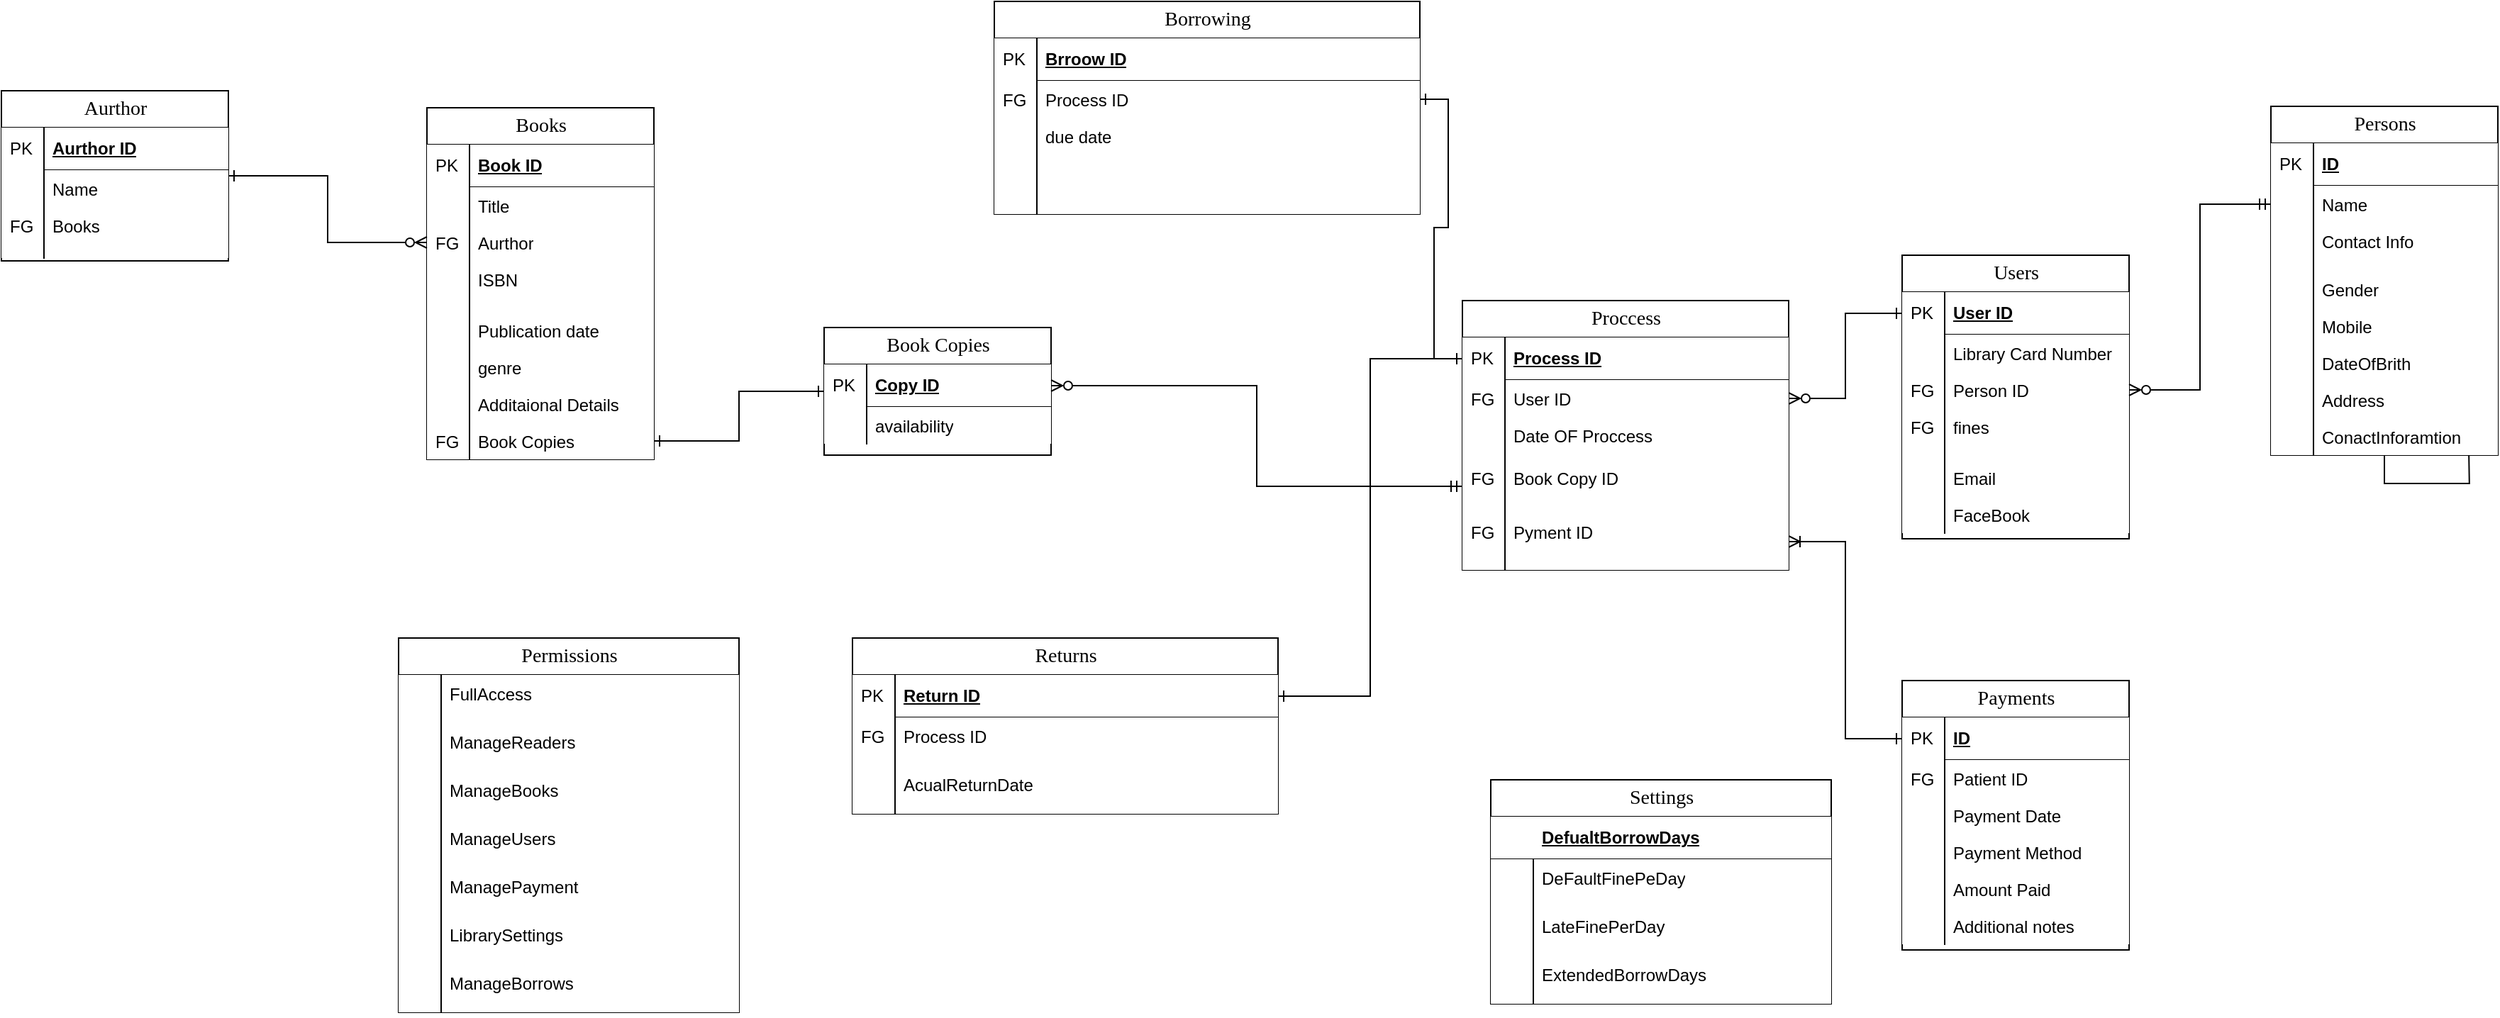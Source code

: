 <mxfile version="24.7.17">
  <diagram name="Page-1" id="e56a1550-8fbb-45ad-956c-1786394a9013">
    <mxGraphModel dx="2893" dy="1105" grid="1" gridSize="10" guides="1" tooltips="1" connect="1" arrows="1" fold="1" page="1" pageScale="1" pageWidth="1100" pageHeight="850" background="none" math="0" shadow="0">
      <root>
        <mxCell id="0" />
        <mxCell id="1" parent="0" />
        <mxCell id="2e49270ec7c68f3f-80" value="Books" style="swimlane;html=1;fontStyle=0;childLayout=stackLayout;horizontal=1;startSize=26;horizontalStack=0;resizeParent=1;resizeLast=0;collapsible=1;marginBottom=0;swimlaneFillColor=#ffffff;align=center;rounded=0;shadow=0;comic=0;labelBackgroundColor=none;strokeWidth=1;fontFamily=Verdana;fontSize=14" parent="1" vertex="1">
          <mxGeometry x="-490" y="146" width="160" height="248" as="geometry" />
        </mxCell>
        <mxCell id="2e49270ec7c68f3f-81" value="Book ID" style="shape=partialRectangle;top=0;left=0;right=0;bottom=1;html=1;align=left;verticalAlign=middle;spacingLeft=34;spacingRight=4;whiteSpace=wrap;overflow=hidden;rotatable=0;points=[[0,0.5],[1,0.5]];portConstraint=eastwest;dropTarget=0;fontStyle=5;" parent="2e49270ec7c68f3f-80" vertex="1">
          <mxGeometry y="26" width="160" height="30" as="geometry" />
        </mxCell>
        <mxCell id="2e49270ec7c68f3f-82" value="PK" style="shape=partialRectangle;top=0;left=0;bottom=0;html=1;align=left;verticalAlign=middle;spacingLeft=4;spacingRight=4;whiteSpace=wrap;overflow=hidden;rotatable=0;points=[];portConstraint=eastwest;part=1;" parent="2e49270ec7c68f3f-81" vertex="1" connectable="0">
          <mxGeometry width="30" height="30" as="geometry" />
        </mxCell>
        <mxCell id="2e49270ec7c68f3f-83" value="Title" style="shape=partialRectangle;top=0;left=0;right=0;bottom=0;html=1;align=left;verticalAlign=top;spacingLeft=34;spacingRight=4;whiteSpace=wrap;overflow=hidden;rotatable=0;points=[[0,0.5],[1,0.5]];portConstraint=eastwest;dropTarget=0;" parent="2e49270ec7c68f3f-80" vertex="1">
          <mxGeometry y="56" width="160" height="26" as="geometry" />
        </mxCell>
        <mxCell id="2e49270ec7c68f3f-84" value="" style="shape=partialRectangle;top=0;left=0;bottom=0;html=1;align=left;verticalAlign=top;spacingLeft=4;spacingRight=4;whiteSpace=wrap;overflow=hidden;rotatable=0;points=[];portConstraint=eastwest;part=1;" parent="2e49270ec7c68f3f-83" vertex="1" connectable="0">
          <mxGeometry width="30" height="26" as="geometry" />
        </mxCell>
        <mxCell id="2e49270ec7c68f3f-85" value="Aurthor" style="shape=partialRectangle;top=0;left=0;right=0;bottom=0;html=1;align=left;verticalAlign=top;spacingLeft=34;spacingRight=4;whiteSpace=wrap;overflow=hidden;rotatable=0;points=[[0,0.5],[1,0.5]];portConstraint=eastwest;dropTarget=0;" parent="2e49270ec7c68f3f-80" vertex="1">
          <mxGeometry y="82" width="160" height="26" as="geometry" />
        </mxCell>
        <mxCell id="2e49270ec7c68f3f-86" value="FG" style="shape=partialRectangle;top=0;left=0;bottom=0;html=1;align=left;verticalAlign=top;spacingLeft=4;spacingRight=4;whiteSpace=wrap;overflow=hidden;rotatable=0;points=[];portConstraint=eastwest;part=1;" parent="2e49270ec7c68f3f-85" vertex="1" connectable="0">
          <mxGeometry width="30" height="26" as="geometry" />
        </mxCell>
        <mxCell id="2e49270ec7c68f3f-87" value="&lt;div&gt;ISBN&lt;/div&gt;&lt;div&gt;&lt;br&gt;&lt;/div&gt;" style="shape=partialRectangle;top=0;left=0;right=0;bottom=0;html=1;align=left;verticalAlign=top;spacingLeft=34;spacingRight=4;whiteSpace=wrap;overflow=hidden;rotatable=0;points=[[0,0.5],[1,0.5]];portConstraint=eastwest;dropTarget=0;" parent="2e49270ec7c68f3f-80" vertex="1">
          <mxGeometry y="108" width="160" height="26" as="geometry" />
        </mxCell>
        <mxCell id="2e49270ec7c68f3f-88" value="" style="shape=partialRectangle;top=0;left=0;bottom=0;html=1;align=left;verticalAlign=top;spacingLeft=4;spacingRight=4;whiteSpace=wrap;overflow=hidden;rotatable=0;points=[];portConstraint=eastwest;part=1;" parent="2e49270ec7c68f3f-87" vertex="1" connectable="0">
          <mxGeometry width="30" height="26" as="geometry" />
        </mxCell>
        <mxCell id="2e49270ec7c68f3f-89" value="" style="shape=partialRectangle;top=0;left=0;right=0;bottom=0;html=1;align=left;verticalAlign=top;spacingLeft=34;spacingRight=4;whiteSpace=wrap;overflow=hidden;rotatable=0;points=[[0,0.5],[1,0.5]];portConstraint=eastwest;dropTarget=0;" parent="2e49270ec7c68f3f-80" vertex="1">
          <mxGeometry y="134" width="160" height="10" as="geometry" />
        </mxCell>
        <mxCell id="2e49270ec7c68f3f-90" value="" style="shape=partialRectangle;top=0;left=0;bottom=0;html=1;align=left;verticalAlign=top;spacingLeft=4;spacingRight=4;whiteSpace=wrap;overflow=hidden;rotatable=0;points=[];portConstraint=eastwest;part=1;" parent="2e49270ec7c68f3f-89" vertex="1" connectable="0">
          <mxGeometry width="30" height="10" as="geometry" />
        </mxCell>
        <mxCell id="cGAlOVvJwk_Bxds6Nf4A-12" value="Publication date" style="shape=partialRectangle;top=0;left=0;right=0;bottom=0;html=1;align=left;verticalAlign=top;spacingLeft=34;spacingRight=4;whiteSpace=wrap;overflow=hidden;rotatable=0;points=[[0,0.5],[1,0.5]];portConstraint=eastwest;dropTarget=0;" parent="2e49270ec7c68f3f-80" vertex="1">
          <mxGeometry y="144" width="160" height="26" as="geometry" />
        </mxCell>
        <mxCell id="cGAlOVvJwk_Bxds6Nf4A-13" value="" style="shape=partialRectangle;top=0;left=0;bottom=0;html=1;align=left;verticalAlign=top;spacingLeft=4;spacingRight=4;whiteSpace=wrap;overflow=hidden;rotatable=0;points=[];portConstraint=eastwest;part=1;" parent="cGAlOVvJwk_Bxds6Nf4A-12" vertex="1" connectable="0">
          <mxGeometry width="30" height="26" as="geometry" />
        </mxCell>
        <mxCell id="cGAlOVvJwk_Bxds6Nf4A-14" value="genre" style="shape=partialRectangle;top=0;left=0;right=0;bottom=0;html=1;align=left;verticalAlign=top;spacingLeft=34;spacingRight=4;whiteSpace=wrap;overflow=hidden;rotatable=0;points=[[0,0.5],[1,0.5]];portConstraint=eastwest;dropTarget=0;" parent="2e49270ec7c68f3f-80" vertex="1">
          <mxGeometry y="170" width="160" height="26" as="geometry" />
        </mxCell>
        <mxCell id="cGAlOVvJwk_Bxds6Nf4A-15" value="" style="shape=partialRectangle;top=0;left=0;bottom=0;html=1;align=left;verticalAlign=top;spacingLeft=4;spacingRight=4;whiteSpace=wrap;overflow=hidden;rotatable=0;points=[];portConstraint=eastwest;part=1;" parent="cGAlOVvJwk_Bxds6Nf4A-14" vertex="1" connectable="0">
          <mxGeometry width="30" height="26" as="geometry" />
        </mxCell>
        <mxCell id="cGAlOVvJwk_Bxds6Nf4A-31" value="Additaional Details" style="shape=partialRectangle;top=0;left=0;right=0;bottom=0;html=1;align=left;verticalAlign=top;spacingLeft=34;spacingRight=4;whiteSpace=wrap;overflow=hidden;rotatable=0;points=[[0,0.5],[1,0.5]];portConstraint=eastwest;dropTarget=0;" parent="2e49270ec7c68f3f-80" vertex="1">
          <mxGeometry y="196" width="160" height="26" as="geometry" />
        </mxCell>
        <mxCell id="cGAlOVvJwk_Bxds6Nf4A-32" value="" style="shape=partialRectangle;top=0;left=0;bottom=0;html=1;align=left;verticalAlign=top;spacingLeft=4;spacingRight=4;whiteSpace=wrap;overflow=hidden;rotatable=0;points=[];portConstraint=eastwest;part=1;" parent="cGAlOVvJwk_Bxds6Nf4A-31" vertex="1" connectable="0">
          <mxGeometry width="30" height="26" as="geometry" />
        </mxCell>
        <mxCell id="cGAlOVvJwk_Bxds6Nf4A-33" value="&lt;div&gt;Book Copies&lt;/div&gt;&lt;div&gt;&lt;br&gt;&lt;/div&gt;" style="shape=partialRectangle;top=0;left=0;right=0;bottom=0;html=1;align=left;verticalAlign=top;spacingLeft=34;spacingRight=4;whiteSpace=wrap;overflow=hidden;rotatable=0;points=[[0,0.5],[1,0.5]];portConstraint=eastwest;dropTarget=0;" parent="2e49270ec7c68f3f-80" vertex="1">
          <mxGeometry y="222" width="160" height="26" as="geometry" />
        </mxCell>
        <mxCell id="cGAlOVvJwk_Bxds6Nf4A-34" value="FG" style="shape=partialRectangle;top=0;left=0;bottom=0;html=1;align=left;verticalAlign=top;spacingLeft=4;spacingRight=4;whiteSpace=wrap;overflow=hidden;rotatable=0;points=[];portConstraint=eastwest;part=1;" parent="cGAlOVvJwk_Bxds6Nf4A-33" vertex="1" connectable="0">
          <mxGeometry width="30" height="26" as="geometry" />
        </mxCell>
        <mxCell id="XKE0ulMypkvAozORCoBl-14" style="edgeStyle=orthogonalEdgeStyle;rounded=0;orthogonalLoop=1;jettySize=auto;html=1;startArrow=ERone;startFill=0;endArrow=ERzeroToMany;endFill=0;" parent="1" source="cGAlOVvJwk_Bxds6Nf4A-1" target="2e49270ec7c68f3f-85" edge="1">
          <mxGeometry relative="1" as="geometry" />
        </mxCell>
        <mxCell id="cGAlOVvJwk_Bxds6Nf4A-1" value="Aurthor" style="swimlane;html=1;fontStyle=0;childLayout=stackLayout;horizontal=1;startSize=26;horizontalStack=0;resizeParent=1;resizeLast=0;collapsible=1;marginBottom=0;swimlaneFillColor=#ffffff;align=center;rounded=0;shadow=0;comic=0;labelBackgroundColor=none;strokeWidth=1;fontFamily=Verdana;fontSize=14" parent="1" vertex="1">
          <mxGeometry x="-790" y="134" width="160" height="120" as="geometry" />
        </mxCell>
        <mxCell id="cGAlOVvJwk_Bxds6Nf4A-2" value="Aurthor ID" style="shape=partialRectangle;top=0;left=0;right=0;bottom=1;html=1;align=left;verticalAlign=middle;spacingLeft=34;spacingRight=4;whiteSpace=wrap;overflow=hidden;rotatable=0;points=[[0,0.5],[1,0.5]];portConstraint=eastwest;dropTarget=0;fontStyle=5;" parent="cGAlOVvJwk_Bxds6Nf4A-1" vertex="1">
          <mxGeometry y="26" width="160" height="30" as="geometry" />
        </mxCell>
        <mxCell id="cGAlOVvJwk_Bxds6Nf4A-3" value="PK" style="shape=partialRectangle;top=0;left=0;bottom=0;html=1;align=left;verticalAlign=middle;spacingLeft=4;spacingRight=4;whiteSpace=wrap;overflow=hidden;rotatable=0;points=[];portConstraint=eastwest;part=1;" parent="cGAlOVvJwk_Bxds6Nf4A-2" vertex="1" connectable="0">
          <mxGeometry width="30" height="30" as="geometry" />
        </mxCell>
        <mxCell id="cGAlOVvJwk_Bxds6Nf4A-4" value="Name" style="shape=partialRectangle;top=0;left=0;right=0;bottom=0;html=1;align=left;verticalAlign=top;spacingLeft=34;spacingRight=4;whiteSpace=wrap;overflow=hidden;rotatable=0;points=[[0,0.5],[1,0.5]];portConstraint=eastwest;dropTarget=0;" parent="cGAlOVvJwk_Bxds6Nf4A-1" vertex="1">
          <mxGeometry y="56" width="160" height="26" as="geometry" />
        </mxCell>
        <mxCell id="cGAlOVvJwk_Bxds6Nf4A-5" value="" style="shape=partialRectangle;top=0;left=0;bottom=0;html=1;align=left;verticalAlign=top;spacingLeft=4;spacingRight=4;whiteSpace=wrap;overflow=hidden;rotatable=0;points=[];portConstraint=eastwest;part=1;" parent="cGAlOVvJwk_Bxds6Nf4A-4" vertex="1" connectable="0">
          <mxGeometry width="30" height="26" as="geometry" />
        </mxCell>
        <mxCell id="cGAlOVvJwk_Bxds6Nf4A-6" value="Books" style="shape=partialRectangle;top=0;left=0;right=0;bottom=0;html=1;align=left;verticalAlign=top;spacingLeft=34;spacingRight=4;whiteSpace=wrap;overflow=hidden;rotatable=0;points=[[0,0.5],[1,0.5]];portConstraint=eastwest;dropTarget=0;" parent="cGAlOVvJwk_Bxds6Nf4A-1" vertex="1">
          <mxGeometry y="82" width="160" height="26" as="geometry" />
        </mxCell>
        <mxCell id="cGAlOVvJwk_Bxds6Nf4A-7" value="FG" style="shape=partialRectangle;top=0;left=0;bottom=0;html=1;align=left;verticalAlign=top;spacingLeft=4;spacingRight=4;whiteSpace=wrap;overflow=hidden;rotatable=0;points=[];portConstraint=eastwest;part=1;" parent="cGAlOVvJwk_Bxds6Nf4A-6" vertex="1" connectable="0">
          <mxGeometry width="30" height="26" as="geometry" />
        </mxCell>
        <mxCell id="cGAlOVvJwk_Bxds6Nf4A-10" value="" style="shape=partialRectangle;top=0;left=0;right=0;bottom=0;html=1;align=left;verticalAlign=top;spacingLeft=34;spacingRight=4;whiteSpace=wrap;overflow=hidden;rotatable=0;points=[[0,0.5],[1,0.5]];portConstraint=eastwest;dropTarget=0;" parent="cGAlOVvJwk_Bxds6Nf4A-1" vertex="1">
          <mxGeometry y="108" width="160" height="10" as="geometry" />
        </mxCell>
        <mxCell id="cGAlOVvJwk_Bxds6Nf4A-11" value="" style="shape=partialRectangle;top=0;left=0;bottom=0;html=1;align=left;verticalAlign=top;spacingLeft=4;spacingRight=4;whiteSpace=wrap;overflow=hidden;rotatable=0;points=[];portConstraint=eastwest;part=1;" parent="cGAlOVvJwk_Bxds6Nf4A-10" vertex="1" connectable="0">
          <mxGeometry width="30" height="10" as="geometry" />
        </mxCell>
        <mxCell id="cGAlOVvJwk_Bxds6Nf4A-80" style="edgeStyle=orthogonalEdgeStyle;rounded=0;orthogonalLoop=1;jettySize=auto;html=1;entryX=1;entryY=0.5;entryDx=0;entryDy=0;startArrow=ERone;startFill=0;endArrow=ERone;endFill=0;" parent="1" source="cGAlOVvJwk_Bxds6Nf4A-35" target="cGAlOVvJwk_Bxds6Nf4A-33" edge="1">
          <mxGeometry relative="1" as="geometry" />
        </mxCell>
        <mxCell id="cGAlOVvJwk_Bxds6Nf4A-35" value="Book Copies" style="swimlane;html=1;fontStyle=0;childLayout=stackLayout;horizontal=1;startSize=26;horizontalStack=0;resizeParent=1;resizeLast=0;collapsible=1;marginBottom=0;swimlaneFillColor=#ffffff;align=center;rounded=0;shadow=0;comic=0;labelBackgroundColor=none;strokeWidth=1;fontFamily=Verdana;fontSize=14" parent="1" vertex="1">
          <mxGeometry x="-210" y="301" width="160" height="90" as="geometry" />
        </mxCell>
        <mxCell id="cGAlOVvJwk_Bxds6Nf4A-36" value="Copy ID" style="shape=partialRectangle;top=0;left=0;right=0;bottom=1;html=1;align=left;verticalAlign=middle;spacingLeft=34;spacingRight=4;whiteSpace=wrap;overflow=hidden;rotatable=0;points=[[0,0.5],[1,0.5]];portConstraint=eastwest;dropTarget=0;fontStyle=5;" parent="cGAlOVvJwk_Bxds6Nf4A-35" vertex="1">
          <mxGeometry y="26" width="160" height="30" as="geometry" />
        </mxCell>
        <mxCell id="cGAlOVvJwk_Bxds6Nf4A-37" value="PK" style="shape=partialRectangle;top=0;left=0;bottom=0;html=1;align=left;verticalAlign=middle;spacingLeft=4;spacingRight=4;whiteSpace=wrap;overflow=hidden;rotatable=0;points=[];portConstraint=eastwest;part=1;" parent="cGAlOVvJwk_Bxds6Nf4A-36" vertex="1" connectable="0">
          <mxGeometry width="30" height="30" as="geometry" />
        </mxCell>
        <mxCell id="cGAlOVvJwk_Bxds6Nf4A-42" value="&lt;span class=&quot;fontstyle0&quot;&gt;availability&lt;/span&gt; &lt;div&gt;&lt;br/&gt;&lt;/div&gt;" style="shape=partialRectangle;top=0;left=0;right=0;bottom=0;html=1;align=left;verticalAlign=top;spacingLeft=34;spacingRight=4;whiteSpace=wrap;overflow=hidden;rotatable=0;points=[[0,0.5],[1,0.5]];portConstraint=eastwest;dropTarget=0;" parent="cGAlOVvJwk_Bxds6Nf4A-35" vertex="1">
          <mxGeometry y="56" width="160" height="26" as="geometry" />
        </mxCell>
        <mxCell id="cGAlOVvJwk_Bxds6Nf4A-43" value="" style="shape=partialRectangle;top=0;left=0;bottom=0;html=1;align=left;verticalAlign=top;spacingLeft=4;spacingRight=4;whiteSpace=wrap;overflow=hidden;rotatable=0;points=[];portConstraint=eastwest;part=1;" parent="cGAlOVvJwk_Bxds6Nf4A-42" vertex="1" connectable="0">
          <mxGeometry width="30" height="26" as="geometry" />
        </mxCell>
        <mxCell id="oWk1t3dqGLM9DBorNE7X-27" style="edgeStyle=orthogonalEdgeStyle;rounded=0;orthogonalLoop=1;jettySize=auto;html=1;exitX=0.5;exitY=1;exitDx=0;exitDy=0;" edge="1" parent="1" source="cGAlOVvJwk_Bxds6Nf4A-46">
          <mxGeometry relative="1" as="geometry">
            <mxPoint x="629.385" y="450" as="targetPoint" />
          </mxGeometry>
        </mxCell>
        <mxCell id="cGAlOVvJwk_Bxds6Nf4A-46" value="Users" style="swimlane;html=1;fontStyle=0;childLayout=stackLayout;horizontal=1;startSize=26;horizontalStack=0;resizeParent=1;resizeLast=0;collapsible=1;marginBottom=0;swimlaneFillColor=#ffffff;align=center;rounded=0;shadow=0;comic=0;labelBackgroundColor=none;strokeWidth=1;fontFamily=Verdana;fontSize=14" parent="1" vertex="1">
          <mxGeometry x="550" y="250" width="160" height="200" as="geometry" />
        </mxCell>
        <mxCell id="cGAlOVvJwk_Bxds6Nf4A-47" value="User ID" style="shape=partialRectangle;top=0;left=0;right=0;bottom=1;html=1;align=left;verticalAlign=middle;spacingLeft=34;spacingRight=4;whiteSpace=wrap;overflow=hidden;rotatable=0;points=[[0,0.5],[1,0.5]];portConstraint=eastwest;dropTarget=0;fontStyle=5;" parent="cGAlOVvJwk_Bxds6Nf4A-46" vertex="1">
          <mxGeometry y="26" width="160" height="30" as="geometry" />
        </mxCell>
        <mxCell id="cGAlOVvJwk_Bxds6Nf4A-48" value="PK" style="shape=partialRectangle;top=0;left=0;bottom=0;html=1;align=left;verticalAlign=middle;spacingLeft=4;spacingRight=4;whiteSpace=wrap;overflow=hidden;rotatable=0;points=[];portConstraint=eastwest;part=1;" parent="cGAlOVvJwk_Bxds6Nf4A-47" vertex="1" connectable="0">
          <mxGeometry width="30" height="30" as="geometry" />
        </mxCell>
        <mxCell id="cGAlOVvJwk_Bxds6Nf4A-49" value="Library Card Number" style="shape=partialRectangle;top=0;left=0;right=0;bottom=0;html=1;align=left;verticalAlign=top;spacingLeft=34;spacingRight=4;whiteSpace=wrap;overflow=hidden;rotatable=0;points=[[0,0.5],[1,0.5]];portConstraint=eastwest;dropTarget=0;" parent="cGAlOVvJwk_Bxds6Nf4A-46" vertex="1">
          <mxGeometry y="56" width="160" height="26" as="geometry" />
        </mxCell>
        <mxCell id="cGAlOVvJwk_Bxds6Nf4A-50" value="" style="shape=partialRectangle;top=0;left=0;bottom=0;html=1;align=left;verticalAlign=top;spacingLeft=4;spacingRight=4;whiteSpace=wrap;overflow=hidden;rotatable=0;points=[];portConstraint=eastwest;part=1;" parent="cGAlOVvJwk_Bxds6Nf4A-49" vertex="1" connectable="0">
          <mxGeometry width="30" height="26" as="geometry" />
        </mxCell>
        <mxCell id="cGAlOVvJwk_Bxds6Nf4A-51" value="Person ID" style="shape=partialRectangle;top=0;left=0;right=0;bottom=0;html=1;align=left;verticalAlign=top;spacingLeft=34;spacingRight=4;whiteSpace=wrap;overflow=hidden;rotatable=0;points=[[0,0.5],[1,0.5]];portConstraint=eastwest;dropTarget=0;" parent="cGAlOVvJwk_Bxds6Nf4A-46" vertex="1">
          <mxGeometry y="82" width="160" height="26" as="geometry" />
        </mxCell>
        <mxCell id="cGAlOVvJwk_Bxds6Nf4A-52" value="FG" style="shape=partialRectangle;top=0;left=0;bottom=0;html=1;align=left;verticalAlign=top;spacingLeft=4;spacingRight=4;whiteSpace=wrap;overflow=hidden;rotatable=0;points=[];portConstraint=eastwest;part=1;" parent="cGAlOVvJwk_Bxds6Nf4A-51" vertex="1" connectable="0">
          <mxGeometry width="30" height="26" as="geometry" />
        </mxCell>
        <mxCell id="cGAlOVvJwk_Bxds6Nf4A-53" value="fines" style="shape=partialRectangle;top=0;left=0;right=0;bottom=0;html=1;align=left;verticalAlign=top;spacingLeft=34;spacingRight=4;whiteSpace=wrap;overflow=hidden;rotatable=0;points=[[0,0.5],[1,0.5]];portConstraint=eastwest;dropTarget=0;" parent="cGAlOVvJwk_Bxds6Nf4A-46" vertex="1">
          <mxGeometry y="108" width="160" height="26" as="geometry" />
        </mxCell>
        <mxCell id="cGAlOVvJwk_Bxds6Nf4A-54" value="FG" style="shape=partialRectangle;top=0;left=0;bottom=0;html=1;align=left;verticalAlign=top;spacingLeft=4;spacingRight=4;whiteSpace=wrap;overflow=hidden;rotatable=0;points=[];portConstraint=eastwest;part=1;" parent="cGAlOVvJwk_Bxds6Nf4A-53" vertex="1" connectable="0">
          <mxGeometry width="30" height="26" as="geometry" />
        </mxCell>
        <mxCell id="cGAlOVvJwk_Bxds6Nf4A-55" value="" style="shape=partialRectangle;top=0;left=0;right=0;bottom=0;html=1;align=left;verticalAlign=top;spacingLeft=34;spacingRight=4;whiteSpace=wrap;overflow=hidden;rotatable=0;points=[[0,0.5],[1,0.5]];portConstraint=eastwest;dropTarget=0;" parent="cGAlOVvJwk_Bxds6Nf4A-46" vertex="1">
          <mxGeometry y="134" width="160" height="10" as="geometry" />
        </mxCell>
        <mxCell id="cGAlOVvJwk_Bxds6Nf4A-56" value="" style="shape=partialRectangle;top=0;left=0;bottom=0;html=1;align=left;verticalAlign=top;spacingLeft=4;spacingRight=4;whiteSpace=wrap;overflow=hidden;rotatable=0;points=[];portConstraint=eastwest;part=1;" parent="cGAlOVvJwk_Bxds6Nf4A-55" vertex="1" connectable="0">
          <mxGeometry width="30" height="10" as="geometry" />
        </mxCell>
        <mxCell id="oWk1t3dqGLM9DBorNE7X-21" value="Email&lt;div&gt;&lt;br&gt;&lt;/div&gt;" style="shape=partialRectangle;top=0;left=0;right=0;bottom=0;html=1;align=left;verticalAlign=top;spacingLeft=34;spacingRight=4;whiteSpace=wrap;overflow=hidden;rotatable=0;points=[[0,0.5],[1,0.5]];portConstraint=eastwest;dropTarget=0;" vertex="1" parent="cGAlOVvJwk_Bxds6Nf4A-46">
          <mxGeometry y="144" width="160" height="26" as="geometry" />
        </mxCell>
        <mxCell id="oWk1t3dqGLM9DBorNE7X-22" value="" style="shape=partialRectangle;top=0;left=0;bottom=0;html=1;align=left;verticalAlign=top;spacingLeft=4;spacingRight=4;whiteSpace=wrap;overflow=hidden;rotatable=0;points=[];portConstraint=eastwest;part=1;" vertex="1" connectable="0" parent="oWk1t3dqGLM9DBorNE7X-21">
          <mxGeometry width="30" height="26" as="geometry" />
        </mxCell>
        <mxCell id="oWk1t3dqGLM9DBorNE7X-23" value="FaceBook&lt;div&gt;&lt;br&gt;&lt;/div&gt;" style="shape=partialRectangle;top=0;left=0;right=0;bottom=0;html=1;align=left;verticalAlign=top;spacingLeft=34;spacingRight=4;whiteSpace=wrap;overflow=hidden;rotatable=0;points=[[0,0.5],[1,0.5]];portConstraint=eastwest;dropTarget=0;" vertex="1" parent="cGAlOVvJwk_Bxds6Nf4A-46">
          <mxGeometry y="170" width="160" height="26" as="geometry" />
        </mxCell>
        <mxCell id="oWk1t3dqGLM9DBorNE7X-24" value="" style="shape=partialRectangle;top=0;left=0;bottom=0;html=1;align=left;verticalAlign=top;spacingLeft=4;spacingRight=4;whiteSpace=wrap;overflow=hidden;rotatable=0;points=[];portConstraint=eastwest;part=1;" vertex="1" connectable="0" parent="oWk1t3dqGLM9DBorNE7X-23">
          <mxGeometry width="30" height="26" as="geometry" />
        </mxCell>
        <mxCell id="oWk1t3dqGLM9DBorNE7X-20" style="edgeStyle=orthogonalEdgeStyle;rounded=0;orthogonalLoop=1;jettySize=auto;html=1;exitX=0.5;exitY=1;exitDx=0;exitDy=0;" edge="1" parent="1" source="cGAlOVvJwk_Bxds6Nf4A-57">
          <mxGeometry relative="1" as="geometry">
            <mxPoint x="949.385" y="380" as="targetPoint" />
          </mxGeometry>
        </mxCell>
        <mxCell id="cGAlOVvJwk_Bxds6Nf4A-57" value="Persons" style="swimlane;html=1;fontStyle=0;childLayout=stackLayout;horizontal=1;startSize=26;horizontalStack=0;resizeParent=1;resizeLast=0;collapsible=1;marginBottom=0;swimlaneFillColor=#ffffff;align=center;rounded=0;shadow=0;comic=0;labelBackgroundColor=none;strokeWidth=1;fontFamily=Verdana;fontSize=14" parent="1" vertex="1">
          <mxGeometry x="810" y="145" width="160" height="246" as="geometry" />
        </mxCell>
        <mxCell id="cGAlOVvJwk_Bxds6Nf4A-58" value="ID" style="shape=partialRectangle;top=0;left=0;right=0;bottom=1;html=1;align=left;verticalAlign=middle;spacingLeft=34;spacingRight=4;whiteSpace=wrap;overflow=hidden;rotatable=0;points=[[0,0.5],[1,0.5]];portConstraint=eastwest;dropTarget=0;fontStyle=5;" parent="cGAlOVvJwk_Bxds6Nf4A-57" vertex="1">
          <mxGeometry y="26" width="160" height="30" as="geometry" />
        </mxCell>
        <mxCell id="cGAlOVvJwk_Bxds6Nf4A-59" value="PK" style="shape=partialRectangle;top=0;left=0;bottom=0;html=1;align=left;verticalAlign=middle;spacingLeft=4;spacingRight=4;whiteSpace=wrap;overflow=hidden;rotatable=0;points=[];portConstraint=eastwest;part=1;" parent="cGAlOVvJwk_Bxds6Nf4A-58" vertex="1" connectable="0">
          <mxGeometry width="30" height="30" as="geometry" />
        </mxCell>
        <mxCell id="cGAlOVvJwk_Bxds6Nf4A-60" value="Name" style="shape=partialRectangle;top=0;left=0;right=0;bottom=0;html=1;align=left;verticalAlign=top;spacingLeft=34;spacingRight=4;whiteSpace=wrap;overflow=hidden;rotatable=0;points=[[0,0.5],[1,0.5]];portConstraint=eastwest;dropTarget=0;" parent="cGAlOVvJwk_Bxds6Nf4A-57" vertex="1">
          <mxGeometry y="56" width="160" height="26" as="geometry" />
        </mxCell>
        <mxCell id="cGAlOVvJwk_Bxds6Nf4A-61" value="" style="shape=partialRectangle;top=0;left=0;bottom=0;html=1;align=left;verticalAlign=top;spacingLeft=4;spacingRight=4;whiteSpace=wrap;overflow=hidden;rotatable=0;points=[];portConstraint=eastwest;part=1;" parent="cGAlOVvJwk_Bxds6Nf4A-60" vertex="1" connectable="0">
          <mxGeometry width="30" height="26" as="geometry" />
        </mxCell>
        <mxCell id="cGAlOVvJwk_Bxds6Nf4A-62" value="Contact Info" style="shape=partialRectangle;top=0;left=0;right=0;bottom=0;html=1;align=left;verticalAlign=top;spacingLeft=34;spacingRight=4;whiteSpace=wrap;overflow=hidden;rotatable=0;points=[[0,0.5],[1,0.5]];portConstraint=eastwest;dropTarget=0;" parent="cGAlOVvJwk_Bxds6Nf4A-57" vertex="1">
          <mxGeometry y="82" width="160" height="26" as="geometry" />
        </mxCell>
        <mxCell id="cGAlOVvJwk_Bxds6Nf4A-63" value="" style="shape=partialRectangle;top=0;left=0;bottom=0;html=1;align=left;verticalAlign=top;spacingLeft=4;spacingRight=4;whiteSpace=wrap;overflow=hidden;rotatable=0;points=[];portConstraint=eastwest;part=1;" parent="cGAlOVvJwk_Bxds6Nf4A-62" vertex="1" connectable="0">
          <mxGeometry width="30" height="26" as="geometry" />
        </mxCell>
        <mxCell id="cGAlOVvJwk_Bxds6Nf4A-64" value="" style="shape=partialRectangle;top=0;left=0;right=0;bottom=0;html=1;align=left;verticalAlign=top;spacingLeft=34;spacingRight=4;whiteSpace=wrap;overflow=hidden;rotatable=0;points=[[0,0.5],[1,0.5]];portConstraint=eastwest;dropTarget=0;" parent="cGAlOVvJwk_Bxds6Nf4A-57" vertex="1">
          <mxGeometry y="108" width="160" height="8" as="geometry" />
        </mxCell>
        <mxCell id="cGAlOVvJwk_Bxds6Nf4A-65" value="" style="shape=partialRectangle;top=0;left=0;bottom=0;html=1;align=left;verticalAlign=top;spacingLeft=4;spacingRight=4;whiteSpace=wrap;overflow=hidden;rotatable=0;points=[];portConstraint=eastwest;part=1;" parent="cGAlOVvJwk_Bxds6Nf4A-64" vertex="1" connectable="0">
          <mxGeometry width="30" height="8" as="geometry" />
        </mxCell>
        <mxCell id="oWk1t3dqGLM9DBorNE7X-8" value="Gender" style="shape=partialRectangle;top=0;left=0;right=0;bottom=0;html=1;align=left;verticalAlign=top;spacingLeft=34;spacingRight=4;whiteSpace=wrap;overflow=hidden;rotatable=0;points=[[0,0.5],[1,0.5]];portConstraint=eastwest;dropTarget=0;" vertex="1" parent="cGAlOVvJwk_Bxds6Nf4A-57">
          <mxGeometry y="116" width="160" height="26" as="geometry" />
        </mxCell>
        <mxCell id="oWk1t3dqGLM9DBorNE7X-9" value="" style="shape=partialRectangle;top=0;left=0;bottom=0;html=1;align=left;verticalAlign=top;spacingLeft=4;spacingRight=4;whiteSpace=wrap;overflow=hidden;rotatable=0;points=[];portConstraint=eastwest;part=1;" vertex="1" connectable="0" parent="oWk1t3dqGLM9DBorNE7X-8">
          <mxGeometry width="30" height="26" as="geometry" />
        </mxCell>
        <mxCell id="oWk1t3dqGLM9DBorNE7X-10" value="Mobile&lt;div&gt;&lt;br&gt;&lt;/div&gt;" style="shape=partialRectangle;top=0;left=0;right=0;bottom=0;html=1;align=left;verticalAlign=top;spacingLeft=34;spacingRight=4;whiteSpace=wrap;overflow=hidden;rotatable=0;points=[[0,0.5],[1,0.5]];portConstraint=eastwest;dropTarget=0;" vertex="1" parent="cGAlOVvJwk_Bxds6Nf4A-57">
          <mxGeometry y="142" width="160" height="26" as="geometry" />
        </mxCell>
        <mxCell id="oWk1t3dqGLM9DBorNE7X-11" value="" style="shape=partialRectangle;top=0;left=0;bottom=0;html=1;align=left;verticalAlign=top;spacingLeft=4;spacingRight=4;whiteSpace=wrap;overflow=hidden;rotatable=0;points=[];portConstraint=eastwest;part=1;" vertex="1" connectable="0" parent="oWk1t3dqGLM9DBorNE7X-10">
          <mxGeometry width="30" height="26" as="geometry" />
        </mxCell>
        <mxCell id="oWk1t3dqGLM9DBorNE7X-12" value="DateOfBrith" style="shape=partialRectangle;top=0;left=0;right=0;bottom=0;html=1;align=left;verticalAlign=top;spacingLeft=34;spacingRight=4;whiteSpace=wrap;overflow=hidden;rotatable=0;points=[[0,0.5],[1,0.5]];portConstraint=eastwest;dropTarget=0;" vertex="1" parent="cGAlOVvJwk_Bxds6Nf4A-57">
          <mxGeometry y="168" width="160" height="26" as="geometry" />
        </mxCell>
        <mxCell id="oWk1t3dqGLM9DBorNE7X-13" value="" style="shape=partialRectangle;top=0;left=0;bottom=0;html=1;align=left;verticalAlign=top;spacingLeft=4;spacingRight=4;whiteSpace=wrap;overflow=hidden;rotatable=0;points=[];portConstraint=eastwest;part=1;" vertex="1" connectable="0" parent="oWk1t3dqGLM9DBorNE7X-12">
          <mxGeometry width="30" height="26" as="geometry" />
        </mxCell>
        <mxCell id="oWk1t3dqGLM9DBorNE7X-14" value="Address" style="shape=partialRectangle;top=0;left=0;right=0;bottom=0;html=1;align=left;verticalAlign=top;spacingLeft=34;spacingRight=4;whiteSpace=wrap;overflow=hidden;rotatable=0;points=[[0,0.5],[1,0.5]];portConstraint=eastwest;dropTarget=0;" vertex="1" parent="cGAlOVvJwk_Bxds6Nf4A-57">
          <mxGeometry y="194" width="160" height="26" as="geometry" />
        </mxCell>
        <mxCell id="oWk1t3dqGLM9DBorNE7X-15" value="" style="shape=partialRectangle;top=0;left=0;bottom=0;html=1;align=left;verticalAlign=top;spacingLeft=4;spacingRight=4;whiteSpace=wrap;overflow=hidden;rotatable=0;points=[];portConstraint=eastwest;part=1;" vertex="1" connectable="0" parent="oWk1t3dqGLM9DBorNE7X-14">
          <mxGeometry width="30" height="26" as="geometry" />
        </mxCell>
        <mxCell id="oWk1t3dqGLM9DBorNE7X-16" value="ConactInforamtion" style="shape=partialRectangle;top=0;left=0;right=0;bottom=0;html=1;align=left;verticalAlign=top;spacingLeft=34;spacingRight=4;whiteSpace=wrap;overflow=hidden;rotatable=0;points=[[0,0.5],[1,0.5]];portConstraint=eastwest;dropTarget=0;" vertex="1" parent="cGAlOVvJwk_Bxds6Nf4A-57">
          <mxGeometry y="220" width="160" height="26" as="geometry" />
        </mxCell>
        <mxCell id="oWk1t3dqGLM9DBorNE7X-17" value="" style="shape=partialRectangle;top=0;left=0;bottom=0;html=1;align=left;verticalAlign=top;spacingLeft=4;spacingRight=4;whiteSpace=wrap;overflow=hidden;rotatable=0;points=[];portConstraint=eastwest;part=1;" vertex="1" connectable="0" parent="oWk1t3dqGLM9DBorNE7X-16">
          <mxGeometry width="30" height="26" as="geometry" />
        </mxCell>
        <mxCell id="cGAlOVvJwk_Bxds6Nf4A-70" style="edgeStyle=orthogonalEdgeStyle;rounded=0;orthogonalLoop=1;jettySize=auto;html=1;entryX=1;entryY=0.5;entryDx=0;entryDy=0;endArrow=ERzeroToMany;endFill=0;startArrow=ERmandOne;startFill=0;" parent="1" source="cGAlOVvJwk_Bxds6Nf4A-60" target="cGAlOVvJwk_Bxds6Nf4A-51" edge="1">
          <mxGeometry relative="1" as="geometry" />
        </mxCell>
        <mxCell id="cGAlOVvJwk_Bxds6Nf4A-71" value="Proccess" style="swimlane;html=1;fontStyle=0;childLayout=stackLayout;horizontal=1;startSize=26;horizontalStack=0;resizeParent=1;resizeLast=0;collapsible=1;marginBottom=0;swimlaneFillColor=#ffffff;align=center;rounded=0;shadow=0;comic=0;labelBackgroundColor=none;strokeWidth=1;fontFamily=Verdana;fontSize=14" parent="1" vertex="1">
          <mxGeometry x="240" y="282" width="230" height="190" as="geometry" />
        </mxCell>
        <mxCell id="cGAlOVvJwk_Bxds6Nf4A-72" value="Process ID" style="shape=partialRectangle;top=0;left=0;right=0;bottom=1;html=1;align=left;verticalAlign=middle;spacingLeft=34;spacingRight=4;whiteSpace=wrap;overflow=hidden;rotatable=0;points=[[0,0.5],[1,0.5]];portConstraint=eastwest;dropTarget=0;fontStyle=5;" parent="cGAlOVvJwk_Bxds6Nf4A-71" vertex="1">
          <mxGeometry y="26" width="230" height="30" as="geometry" />
        </mxCell>
        <mxCell id="cGAlOVvJwk_Bxds6Nf4A-73" value="PK" style="shape=partialRectangle;top=0;left=0;bottom=0;html=1;align=left;verticalAlign=middle;spacingLeft=4;spacingRight=4;whiteSpace=wrap;overflow=hidden;rotatable=0;points=[];portConstraint=eastwest;part=1;" parent="cGAlOVvJwk_Bxds6Nf4A-72" vertex="1" connectable="0">
          <mxGeometry width="30" height="30" as="geometry" />
        </mxCell>
        <mxCell id="cGAlOVvJwk_Bxds6Nf4A-76" value="User ID" style="shape=partialRectangle;top=0;left=0;right=0;bottom=0;html=1;align=left;verticalAlign=top;spacingLeft=34;spacingRight=4;whiteSpace=wrap;overflow=hidden;rotatable=0;points=[[0,0.5],[1,0.5]];portConstraint=eastwest;dropTarget=0;" parent="cGAlOVvJwk_Bxds6Nf4A-71" vertex="1">
          <mxGeometry y="56" width="230" height="26" as="geometry" />
        </mxCell>
        <mxCell id="cGAlOVvJwk_Bxds6Nf4A-77" value="FG" style="shape=partialRectangle;top=0;left=0;bottom=0;html=1;align=left;verticalAlign=top;spacingLeft=4;spacingRight=4;whiteSpace=wrap;overflow=hidden;rotatable=0;points=[];portConstraint=eastwest;part=1;" parent="cGAlOVvJwk_Bxds6Nf4A-76" vertex="1" connectable="0">
          <mxGeometry width="30" height="26" as="geometry" />
        </mxCell>
        <mxCell id="cGAlOVvJwk_Bxds6Nf4A-81" value="Date OF Proccess" style="shape=partialRectangle;top=0;left=0;right=0;bottom=0;html=1;align=left;verticalAlign=top;spacingLeft=34;spacingRight=4;whiteSpace=wrap;overflow=hidden;rotatable=0;points=[[0,0.5],[1,0.5]];portConstraint=eastwest;dropTarget=0;" parent="cGAlOVvJwk_Bxds6Nf4A-71" vertex="1">
          <mxGeometry y="82" width="230" height="30" as="geometry" />
        </mxCell>
        <mxCell id="cGAlOVvJwk_Bxds6Nf4A-82" value="" style="shape=partialRectangle;top=0;left=0;bottom=0;html=1;align=left;verticalAlign=top;spacingLeft=4;spacingRight=4;whiteSpace=wrap;overflow=hidden;rotatable=0;points=[];portConstraint=eastwest;part=1;" parent="cGAlOVvJwk_Bxds6Nf4A-81" vertex="1" connectable="0">
          <mxGeometry width="30" height="30" as="geometry" />
        </mxCell>
        <mxCell id="cGAlOVvJwk_Bxds6Nf4A-142" value="Book Copy ID" style="shape=partialRectangle;top=0;left=0;right=0;bottom=0;html=1;align=left;verticalAlign=top;spacingLeft=34;spacingRight=4;whiteSpace=wrap;overflow=hidden;rotatable=0;points=[[0,0.5],[1,0.5]];portConstraint=eastwest;dropTarget=0;" parent="cGAlOVvJwk_Bxds6Nf4A-71" vertex="1">
          <mxGeometry y="112" width="230" height="38" as="geometry" />
        </mxCell>
        <mxCell id="cGAlOVvJwk_Bxds6Nf4A-143" value="FG" style="shape=partialRectangle;top=0;left=0;bottom=0;html=1;align=left;verticalAlign=top;spacingLeft=4;spacingRight=4;whiteSpace=wrap;overflow=hidden;rotatable=0;points=[];portConstraint=eastwest;part=1;" parent="cGAlOVvJwk_Bxds6Nf4A-142" vertex="1" connectable="0">
          <mxGeometry width="30" height="38" as="geometry" />
        </mxCell>
        <mxCell id="XKE0ulMypkvAozORCoBl-15" value="Pyment ID" style="shape=partialRectangle;top=0;left=0;right=0;bottom=0;html=1;align=left;verticalAlign=top;spacingLeft=34;spacingRight=4;whiteSpace=wrap;overflow=hidden;rotatable=0;points=[[0,0.5],[1,0.5]];portConstraint=eastwest;dropTarget=0;" parent="cGAlOVvJwk_Bxds6Nf4A-71" vertex="1">
          <mxGeometry y="150" width="230" height="40" as="geometry" />
        </mxCell>
        <mxCell id="XKE0ulMypkvAozORCoBl-16" value="FG" style="shape=partialRectangle;top=0;left=0;bottom=0;html=1;align=left;verticalAlign=top;spacingLeft=4;spacingRight=4;whiteSpace=wrap;overflow=hidden;rotatable=0;points=[];portConstraint=eastwest;part=1;" parent="XKE0ulMypkvAozORCoBl-15" vertex="1" connectable="0">
          <mxGeometry width="30" height="40" as="geometry" />
        </mxCell>
        <mxCell id="cGAlOVvJwk_Bxds6Nf4A-89" style="edgeStyle=orthogonalEdgeStyle;rounded=0;orthogonalLoop=1;jettySize=auto;html=1;startArrow=ERzeroToMany;startFill=0;endArrow=ERone;endFill=0;" parent="1" source="cGAlOVvJwk_Bxds6Nf4A-76" target="cGAlOVvJwk_Bxds6Nf4A-47" edge="1">
          <mxGeometry relative="1" as="geometry" />
        </mxCell>
        <mxCell id="cGAlOVvJwk_Bxds6Nf4A-90" value="&lt;span class=&quot;fontstyle0&quot;&gt;Borrowing &lt;/span&gt; " style="swimlane;html=1;fontStyle=0;childLayout=stackLayout;horizontal=1;startSize=26;horizontalStack=0;resizeParent=1;resizeLast=0;collapsible=1;marginBottom=0;swimlaneFillColor=#ffffff;align=center;rounded=0;shadow=0;comic=0;labelBackgroundColor=none;strokeWidth=1;fontFamily=Verdana;fontSize=14" parent="1" vertex="1">
          <mxGeometry x="-90" y="71" width="300" height="150" as="geometry" />
        </mxCell>
        <mxCell id="cGAlOVvJwk_Bxds6Nf4A-91" value="Brroow ID" style="shape=partialRectangle;top=0;left=0;right=0;bottom=1;html=1;align=left;verticalAlign=middle;spacingLeft=34;spacingRight=4;whiteSpace=wrap;overflow=hidden;rotatable=0;points=[[0,0.5],[1,0.5]];portConstraint=eastwest;dropTarget=0;fontStyle=5;" parent="cGAlOVvJwk_Bxds6Nf4A-90" vertex="1">
          <mxGeometry y="26" width="300" height="30" as="geometry" />
        </mxCell>
        <mxCell id="cGAlOVvJwk_Bxds6Nf4A-92" value="PK" style="shape=partialRectangle;top=0;left=0;bottom=0;html=1;align=left;verticalAlign=middle;spacingLeft=4;spacingRight=4;whiteSpace=wrap;overflow=hidden;rotatable=0;points=[];portConstraint=eastwest;part=1;" parent="cGAlOVvJwk_Bxds6Nf4A-91" vertex="1" connectable="0">
          <mxGeometry width="30" height="30" as="geometry" />
        </mxCell>
        <mxCell id="cGAlOVvJwk_Bxds6Nf4A-110" value="Process ID" style="shape=partialRectangle;top=0;left=0;right=0;bottom=0;html=1;align=left;verticalAlign=top;spacingLeft=34;spacingRight=4;whiteSpace=wrap;overflow=hidden;rotatable=0;points=[[0,0.5],[1,0.5]];portConstraint=eastwest;dropTarget=0;" parent="cGAlOVvJwk_Bxds6Nf4A-90" vertex="1">
          <mxGeometry y="56" width="300" height="26" as="geometry" />
        </mxCell>
        <mxCell id="cGAlOVvJwk_Bxds6Nf4A-111" value="FG" style="shape=partialRectangle;top=0;left=0;bottom=0;html=1;align=left;verticalAlign=top;spacingLeft=4;spacingRight=4;whiteSpace=wrap;overflow=hidden;rotatable=0;points=[];portConstraint=eastwest;part=1;" parent="cGAlOVvJwk_Bxds6Nf4A-110" vertex="1" connectable="0">
          <mxGeometry width="30" height="26" as="geometry" />
        </mxCell>
        <mxCell id="cGAlOVvJwk_Bxds6Nf4A-113" value="&lt;span class=&quot;fontstyle0&quot;&gt;due &lt;/span&gt;&lt;span class=&quot;fontstyle0&quot;&gt;date&lt;/span&gt;" style="shape=partialRectangle;top=0;left=0;right=0;bottom=0;html=1;align=left;verticalAlign=top;spacingLeft=34;spacingRight=4;whiteSpace=wrap;overflow=hidden;rotatable=0;points=[[0,0.5],[1,0.5]];portConstraint=eastwest;dropTarget=0;" parent="cGAlOVvJwk_Bxds6Nf4A-90" vertex="1">
          <mxGeometry y="82" width="300" height="68" as="geometry" />
        </mxCell>
        <mxCell id="cGAlOVvJwk_Bxds6Nf4A-114" value="" style="shape=partialRectangle;top=0;left=0;bottom=0;html=1;align=left;verticalAlign=top;spacingLeft=4;spacingRight=4;whiteSpace=wrap;overflow=hidden;rotatable=0;points=[];portConstraint=eastwest;part=1;" parent="cGAlOVvJwk_Bxds6Nf4A-113" vertex="1" connectable="0">
          <mxGeometry width="30" height="68" as="geometry" />
        </mxCell>
        <mxCell id="cGAlOVvJwk_Bxds6Nf4A-112" style="edgeStyle=orthogonalEdgeStyle;rounded=0;orthogonalLoop=1;jettySize=auto;html=1;startArrow=ERone;startFill=0;endArrow=ERone;endFill=0;" parent="1" source="cGAlOVvJwk_Bxds6Nf4A-110" target="cGAlOVvJwk_Bxds6Nf4A-72" edge="1">
          <mxGeometry relative="1" as="geometry" />
        </mxCell>
        <mxCell id="cGAlOVvJwk_Bxds6Nf4A-115" value="&lt;span class=&quot;fontstyle0&quot;&gt; Returns&lt;/span&gt; " style="swimlane;html=1;fontStyle=0;childLayout=stackLayout;horizontal=1;startSize=26;horizontalStack=0;resizeParent=1;resizeLast=0;collapsible=1;marginBottom=0;swimlaneFillColor=#ffffff;align=center;rounded=0;shadow=0;comic=0;labelBackgroundColor=none;strokeWidth=1;fontFamily=Verdana;fontSize=14" parent="1" vertex="1">
          <mxGeometry x="-190" y="520" width="300" height="124" as="geometry" />
        </mxCell>
        <mxCell id="cGAlOVvJwk_Bxds6Nf4A-116" value="Return ID" style="shape=partialRectangle;top=0;left=0;right=0;bottom=1;html=1;align=left;verticalAlign=middle;spacingLeft=34;spacingRight=4;whiteSpace=wrap;overflow=hidden;rotatable=0;points=[[0,0.5],[1,0.5]];portConstraint=eastwest;dropTarget=0;fontStyle=5;" parent="cGAlOVvJwk_Bxds6Nf4A-115" vertex="1">
          <mxGeometry y="26" width="300" height="30" as="geometry" />
        </mxCell>
        <mxCell id="cGAlOVvJwk_Bxds6Nf4A-117" value="PK" style="shape=partialRectangle;top=0;left=0;bottom=0;html=1;align=left;verticalAlign=middle;spacingLeft=4;spacingRight=4;whiteSpace=wrap;overflow=hidden;rotatable=0;points=[];portConstraint=eastwest;part=1;" parent="cGAlOVvJwk_Bxds6Nf4A-116" vertex="1" connectable="0">
          <mxGeometry width="30" height="30" as="geometry" />
        </mxCell>
        <mxCell id="cGAlOVvJwk_Bxds6Nf4A-120" value="Process ID" style="shape=partialRectangle;top=0;left=0;right=0;bottom=0;html=1;align=left;verticalAlign=top;spacingLeft=34;spacingRight=4;whiteSpace=wrap;overflow=hidden;rotatable=0;points=[[0,0.5],[1,0.5]];portConstraint=eastwest;dropTarget=0;" parent="cGAlOVvJwk_Bxds6Nf4A-115" vertex="1">
          <mxGeometry y="56" width="300" height="34" as="geometry" />
        </mxCell>
        <mxCell id="cGAlOVvJwk_Bxds6Nf4A-121" value="FG" style="shape=partialRectangle;top=0;left=0;bottom=0;html=1;align=left;verticalAlign=top;spacingLeft=4;spacingRight=4;whiteSpace=wrap;overflow=hidden;rotatable=0;points=[];portConstraint=eastwest;part=1;" parent="cGAlOVvJwk_Bxds6Nf4A-120" vertex="1" connectable="0">
          <mxGeometry width="30" height="34" as="geometry" />
        </mxCell>
        <mxCell id="oWk1t3dqGLM9DBorNE7X-6" value="AcualReturnDate&lt;div&gt;&lt;br&gt;&lt;/div&gt;" style="shape=partialRectangle;top=0;left=0;right=0;bottom=0;html=1;align=left;verticalAlign=top;spacingLeft=34;spacingRight=4;whiteSpace=wrap;overflow=hidden;rotatable=0;points=[[0,0.5],[1,0.5]];portConstraint=eastwest;dropTarget=0;" vertex="1" parent="cGAlOVvJwk_Bxds6Nf4A-115">
          <mxGeometry y="90" width="300" height="34" as="geometry" />
        </mxCell>
        <mxCell id="oWk1t3dqGLM9DBorNE7X-7" value="" style="shape=partialRectangle;top=0;left=0;bottom=0;html=1;align=left;verticalAlign=top;spacingLeft=4;spacingRight=4;whiteSpace=wrap;overflow=hidden;rotatable=0;points=[];portConstraint=eastwest;part=1;" vertex="1" connectable="0" parent="oWk1t3dqGLM9DBorNE7X-6">
          <mxGeometry width="30" height="34" as="geometry" />
        </mxCell>
        <mxCell id="cGAlOVvJwk_Bxds6Nf4A-124" style="edgeStyle=orthogonalEdgeStyle;rounded=0;orthogonalLoop=1;jettySize=auto;html=1;startArrow=ERone;startFill=0;endArrow=ERone;endFill=0;" parent="1" source="cGAlOVvJwk_Bxds6Nf4A-116" target="cGAlOVvJwk_Bxds6Nf4A-72" edge="1">
          <mxGeometry relative="1" as="geometry" />
        </mxCell>
        <mxCell id="XKE0ulMypkvAozORCoBl-1" value="Payments" style="swimlane;html=1;fontStyle=0;childLayout=stackLayout;horizontal=1;startSize=26;horizontalStack=0;resizeParent=1;resizeLast=0;collapsible=1;marginBottom=0;swimlaneFillColor=#ffffff;align=center;rounded=0;shadow=0;comic=0;labelBackgroundColor=none;strokeWidth=1;fontFamily=Verdana;fontSize=14" parent="1" vertex="1">
          <mxGeometry x="550" y="550" width="160" height="190" as="geometry" />
        </mxCell>
        <mxCell id="XKE0ulMypkvAozORCoBl-2" value="ID" style="shape=partialRectangle;top=0;left=0;right=0;bottom=1;html=1;align=left;verticalAlign=middle;spacingLeft=34;spacingRight=4;whiteSpace=wrap;overflow=hidden;rotatable=0;points=[[0,0.5],[1,0.5]];portConstraint=eastwest;dropTarget=0;fontStyle=5;" parent="XKE0ulMypkvAozORCoBl-1" vertex="1">
          <mxGeometry y="26" width="160" height="30" as="geometry" />
        </mxCell>
        <mxCell id="XKE0ulMypkvAozORCoBl-3" value="PK" style="shape=partialRectangle;top=0;left=0;bottom=0;html=1;align=left;verticalAlign=middle;spacingLeft=4;spacingRight=4;whiteSpace=wrap;overflow=hidden;rotatable=0;points=[];portConstraint=eastwest;part=1;" parent="XKE0ulMypkvAozORCoBl-2" vertex="1" connectable="0">
          <mxGeometry width="30" height="30" as="geometry" />
        </mxCell>
        <mxCell id="XKE0ulMypkvAozORCoBl-4" value="Patient ID" style="shape=partialRectangle;top=0;left=0;right=0;bottom=0;html=1;align=left;verticalAlign=top;spacingLeft=34;spacingRight=4;whiteSpace=wrap;overflow=hidden;rotatable=0;points=[[0,0.5],[1,0.5]];portConstraint=eastwest;dropTarget=0;" parent="XKE0ulMypkvAozORCoBl-1" vertex="1">
          <mxGeometry y="56" width="160" height="26" as="geometry" />
        </mxCell>
        <mxCell id="XKE0ulMypkvAozORCoBl-5" value="FG" style="shape=partialRectangle;top=0;left=0;bottom=0;html=1;align=left;verticalAlign=top;spacingLeft=4;spacingRight=4;whiteSpace=wrap;overflow=hidden;rotatable=0;points=[];portConstraint=eastwest;part=1;" parent="XKE0ulMypkvAozORCoBl-4" vertex="1" connectable="0">
          <mxGeometry width="30" height="26" as="geometry" />
        </mxCell>
        <mxCell id="XKE0ulMypkvAozORCoBl-6" value="Payment Date" style="shape=partialRectangle;top=0;left=0;right=0;bottom=0;html=1;align=left;verticalAlign=top;spacingLeft=34;spacingRight=4;whiteSpace=wrap;overflow=hidden;rotatable=0;points=[[0,0.5],[1,0.5]];portConstraint=eastwest;dropTarget=0;" parent="XKE0ulMypkvAozORCoBl-1" vertex="1">
          <mxGeometry y="82" width="160" height="26" as="geometry" />
        </mxCell>
        <mxCell id="XKE0ulMypkvAozORCoBl-7" value="" style="shape=partialRectangle;top=0;left=0;bottom=0;html=1;align=left;verticalAlign=top;spacingLeft=4;spacingRight=4;whiteSpace=wrap;overflow=hidden;rotatable=0;points=[];portConstraint=eastwest;part=1;" parent="XKE0ulMypkvAozORCoBl-6" vertex="1" connectable="0">
          <mxGeometry width="30" height="26" as="geometry" />
        </mxCell>
        <mxCell id="XKE0ulMypkvAozORCoBl-8" value="Payment Method" style="shape=partialRectangle;top=0;left=0;right=0;bottom=0;html=1;align=left;verticalAlign=top;spacingLeft=34;spacingRight=4;whiteSpace=wrap;overflow=hidden;rotatable=0;points=[[0,0.5],[1,0.5]];portConstraint=eastwest;dropTarget=0;" parent="XKE0ulMypkvAozORCoBl-1" vertex="1">
          <mxGeometry y="108" width="160" height="26" as="geometry" />
        </mxCell>
        <mxCell id="XKE0ulMypkvAozORCoBl-9" value="" style="shape=partialRectangle;top=0;left=0;bottom=0;html=1;align=left;verticalAlign=top;spacingLeft=4;spacingRight=4;whiteSpace=wrap;overflow=hidden;rotatable=0;points=[];portConstraint=eastwest;part=1;" parent="XKE0ulMypkvAozORCoBl-8" vertex="1" connectable="0">
          <mxGeometry width="30" height="26" as="geometry" />
        </mxCell>
        <mxCell id="XKE0ulMypkvAozORCoBl-10" value="Amount Paid" style="shape=partialRectangle;top=0;left=0;right=0;bottom=0;html=1;align=left;verticalAlign=top;spacingLeft=34;spacingRight=4;whiteSpace=wrap;overflow=hidden;rotatable=0;points=[[0,0.5],[1,0.5]];portConstraint=eastwest;dropTarget=0;" parent="XKE0ulMypkvAozORCoBl-1" vertex="1">
          <mxGeometry y="134" width="160" height="26" as="geometry" />
        </mxCell>
        <mxCell id="XKE0ulMypkvAozORCoBl-11" value="" style="shape=partialRectangle;top=0;left=0;bottom=0;html=1;align=left;verticalAlign=top;spacingLeft=4;spacingRight=4;whiteSpace=wrap;overflow=hidden;rotatable=0;points=[];portConstraint=eastwest;part=1;" parent="XKE0ulMypkvAozORCoBl-10" vertex="1" connectable="0">
          <mxGeometry width="30" height="26" as="geometry" />
        </mxCell>
        <mxCell id="XKE0ulMypkvAozORCoBl-12" value="Additional notes" style="shape=partialRectangle;top=0;left=0;right=0;bottom=0;html=1;align=left;verticalAlign=top;spacingLeft=34;spacingRight=4;whiteSpace=wrap;overflow=hidden;rotatable=0;points=[[0,0.5],[1,0.5]];portConstraint=eastwest;dropTarget=0;" parent="XKE0ulMypkvAozORCoBl-1" vertex="1">
          <mxGeometry y="160" width="160" height="26" as="geometry" />
        </mxCell>
        <mxCell id="XKE0ulMypkvAozORCoBl-13" value="" style="shape=partialRectangle;top=0;left=0;bottom=0;html=1;align=left;verticalAlign=top;spacingLeft=4;spacingRight=4;whiteSpace=wrap;overflow=hidden;rotatable=0;points=[];portConstraint=eastwest;part=1;" parent="XKE0ulMypkvAozORCoBl-12" vertex="1" connectable="0">
          <mxGeometry width="30" height="26" as="geometry" />
        </mxCell>
        <mxCell id="XKE0ulMypkvAozORCoBl-18" style="edgeStyle=orthogonalEdgeStyle;rounded=0;orthogonalLoop=1;jettySize=auto;html=1;startArrow=ERone;startFill=0;endArrow=ERoneToMany;endFill=0;" parent="1" source="XKE0ulMypkvAozORCoBl-2" target="XKE0ulMypkvAozORCoBl-15" edge="1">
          <mxGeometry relative="1" as="geometry" />
        </mxCell>
        <mxCell id="XKE0ulMypkvAozORCoBl-25" style="edgeStyle=orthogonalEdgeStyle;rounded=0;orthogonalLoop=1;jettySize=auto;html=1;entryX=1;entryY=0.5;entryDx=0;entryDy=0;endArrow=ERzeroToMany;endFill=0;startArrow=ERmandOne;startFill=0;" parent="1" source="cGAlOVvJwk_Bxds6Nf4A-142" target="cGAlOVvJwk_Bxds6Nf4A-36" edge="1">
          <mxGeometry relative="1" as="geometry" />
        </mxCell>
        <mxCell id="oWk1t3dqGLM9DBorNE7X-28" value="Settings" style="swimlane;html=1;fontStyle=0;childLayout=stackLayout;horizontal=1;startSize=26;horizontalStack=0;resizeParent=1;resizeLast=0;collapsible=1;marginBottom=0;swimlaneFillColor=#ffffff;align=center;rounded=0;shadow=0;comic=0;labelBackgroundColor=none;strokeWidth=1;fontFamily=Verdana;fontSize=14" vertex="1" parent="1">
          <mxGeometry x="260" y="620" width="240" height="158" as="geometry" />
        </mxCell>
        <mxCell id="oWk1t3dqGLM9DBorNE7X-29" value="DefualtBorrowDays" style="shape=partialRectangle;top=0;left=0;right=0;bottom=1;html=1;align=left;verticalAlign=middle;spacingLeft=34;spacingRight=4;whiteSpace=wrap;overflow=hidden;rotatable=0;points=[[0,0.5],[1,0.5]];portConstraint=eastwest;dropTarget=0;fontStyle=5;" vertex="1" parent="oWk1t3dqGLM9DBorNE7X-28">
          <mxGeometry y="26" width="240" height="30" as="geometry" />
        </mxCell>
        <mxCell id="oWk1t3dqGLM9DBorNE7X-31" value="DeFaultFinePeDay&lt;div&gt;&lt;br&gt;&lt;/div&gt;" style="shape=partialRectangle;top=0;left=0;right=0;bottom=0;html=1;align=left;verticalAlign=top;spacingLeft=34;spacingRight=4;whiteSpace=wrap;overflow=hidden;rotatable=0;points=[[0,0.5],[1,0.5]];portConstraint=eastwest;dropTarget=0;" vertex="1" parent="oWk1t3dqGLM9DBorNE7X-28">
          <mxGeometry y="56" width="240" height="34" as="geometry" />
        </mxCell>
        <mxCell id="oWk1t3dqGLM9DBorNE7X-32" value="" style="shape=partialRectangle;top=0;left=0;bottom=0;html=1;align=left;verticalAlign=top;spacingLeft=4;spacingRight=4;whiteSpace=wrap;overflow=hidden;rotatable=0;points=[];portConstraint=eastwest;part=1;" vertex="1" connectable="0" parent="oWk1t3dqGLM9DBorNE7X-31">
          <mxGeometry width="30" height="34" as="geometry" />
        </mxCell>
        <mxCell id="oWk1t3dqGLM9DBorNE7X-33" value="LateFinePerDay" style="shape=partialRectangle;top=0;left=0;right=0;bottom=0;html=1;align=left;verticalAlign=top;spacingLeft=34;spacingRight=4;whiteSpace=wrap;overflow=hidden;rotatable=0;points=[[0,0.5],[1,0.5]];portConstraint=eastwest;dropTarget=0;" vertex="1" parent="oWk1t3dqGLM9DBorNE7X-28">
          <mxGeometry y="90" width="240" height="34" as="geometry" />
        </mxCell>
        <mxCell id="oWk1t3dqGLM9DBorNE7X-34" value="" style="shape=partialRectangle;top=0;left=0;bottom=0;html=1;align=left;verticalAlign=top;spacingLeft=4;spacingRight=4;whiteSpace=wrap;overflow=hidden;rotatable=0;points=[];portConstraint=eastwest;part=1;" vertex="1" connectable="0" parent="oWk1t3dqGLM9DBorNE7X-33">
          <mxGeometry width="30" height="34" as="geometry" />
        </mxCell>
        <mxCell id="oWk1t3dqGLM9DBorNE7X-37" value="ExtendedBorrowDays" style="shape=partialRectangle;top=0;left=0;right=0;bottom=0;html=1;align=left;verticalAlign=top;spacingLeft=34;spacingRight=4;whiteSpace=wrap;overflow=hidden;rotatable=0;points=[[0,0.5],[1,0.5]];portConstraint=eastwest;dropTarget=0;" vertex="1" parent="oWk1t3dqGLM9DBorNE7X-28">
          <mxGeometry y="124" width="240" height="34" as="geometry" />
        </mxCell>
        <mxCell id="oWk1t3dqGLM9DBorNE7X-38" value="" style="shape=partialRectangle;top=0;left=0;bottom=0;html=1;align=left;verticalAlign=top;spacingLeft=4;spacingRight=4;whiteSpace=wrap;overflow=hidden;rotatable=0;points=[];portConstraint=eastwest;part=1;" vertex="1" connectable="0" parent="oWk1t3dqGLM9DBorNE7X-37">
          <mxGeometry width="30" height="34" as="geometry" />
        </mxCell>
        <mxCell id="oWk1t3dqGLM9DBorNE7X-39" value="Permissions" style="swimlane;html=1;fontStyle=0;childLayout=stackLayout;horizontal=1;startSize=26;horizontalStack=0;resizeParent=1;resizeLast=0;collapsible=1;marginBottom=0;swimlaneFillColor=#ffffff;align=center;rounded=0;shadow=0;comic=0;labelBackgroundColor=none;strokeWidth=1;fontFamily=Verdana;fontSize=14" vertex="1" parent="1">
          <mxGeometry x="-510" y="520" width="240" height="264" as="geometry" />
        </mxCell>
        <mxCell id="oWk1t3dqGLM9DBorNE7X-41" value="FullAccess&lt;div&gt;&lt;br&gt;&lt;/div&gt;" style="shape=partialRectangle;top=0;left=0;right=0;bottom=0;html=1;align=left;verticalAlign=top;spacingLeft=34;spacingRight=4;whiteSpace=wrap;overflow=hidden;rotatable=0;points=[[0,0.5],[1,0.5]];portConstraint=eastwest;dropTarget=0;" vertex="1" parent="oWk1t3dqGLM9DBorNE7X-39">
          <mxGeometry y="26" width="240" height="34" as="geometry" />
        </mxCell>
        <mxCell id="oWk1t3dqGLM9DBorNE7X-42" value="" style="shape=partialRectangle;top=0;left=0;bottom=0;html=1;align=left;verticalAlign=top;spacingLeft=4;spacingRight=4;whiteSpace=wrap;overflow=hidden;rotatable=0;points=[];portConstraint=eastwest;part=1;" vertex="1" connectable="0" parent="oWk1t3dqGLM9DBorNE7X-41">
          <mxGeometry width="30" height="34" as="geometry" />
        </mxCell>
        <mxCell id="oWk1t3dqGLM9DBorNE7X-43" value="ManageReaders&lt;div&gt;&lt;br&gt;&lt;/div&gt;" style="shape=partialRectangle;top=0;left=0;right=0;bottom=0;html=1;align=left;verticalAlign=top;spacingLeft=34;spacingRight=4;whiteSpace=wrap;overflow=hidden;rotatable=0;points=[[0,0.5],[1,0.5]];portConstraint=eastwest;dropTarget=0;" vertex="1" parent="oWk1t3dqGLM9DBorNE7X-39">
          <mxGeometry y="60" width="240" height="34" as="geometry" />
        </mxCell>
        <mxCell id="oWk1t3dqGLM9DBorNE7X-44" value="" style="shape=partialRectangle;top=0;left=0;bottom=0;html=1;align=left;verticalAlign=top;spacingLeft=4;spacingRight=4;whiteSpace=wrap;overflow=hidden;rotatable=0;points=[];portConstraint=eastwest;part=1;" vertex="1" connectable="0" parent="oWk1t3dqGLM9DBorNE7X-43">
          <mxGeometry width="30" height="34" as="geometry" />
        </mxCell>
        <mxCell id="oWk1t3dqGLM9DBorNE7X-45" value="ManageBooks&lt;div&gt;&lt;br&gt;&lt;/div&gt;" style="shape=partialRectangle;top=0;left=0;right=0;bottom=0;html=1;align=left;verticalAlign=top;spacingLeft=34;spacingRight=4;whiteSpace=wrap;overflow=hidden;rotatable=0;points=[[0,0.5],[1,0.5]];portConstraint=eastwest;dropTarget=0;" vertex="1" parent="oWk1t3dqGLM9DBorNE7X-39">
          <mxGeometry y="94" width="240" height="34" as="geometry" />
        </mxCell>
        <mxCell id="oWk1t3dqGLM9DBorNE7X-46" value="" style="shape=partialRectangle;top=0;left=0;bottom=0;html=1;align=left;verticalAlign=top;spacingLeft=4;spacingRight=4;whiteSpace=wrap;overflow=hidden;rotatable=0;points=[];portConstraint=eastwest;part=1;" vertex="1" connectable="0" parent="oWk1t3dqGLM9DBorNE7X-45">
          <mxGeometry width="30" height="34" as="geometry" />
        </mxCell>
        <mxCell id="oWk1t3dqGLM9DBorNE7X-47" value="ManageUsers" style="shape=partialRectangle;top=0;left=0;right=0;bottom=0;html=1;align=left;verticalAlign=top;spacingLeft=34;spacingRight=4;whiteSpace=wrap;overflow=hidden;rotatable=0;points=[[0,0.5],[1,0.5]];portConstraint=eastwest;dropTarget=0;" vertex="1" parent="oWk1t3dqGLM9DBorNE7X-39">
          <mxGeometry y="128" width="240" height="34" as="geometry" />
        </mxCell>
        <mxCell id="oWk1t3dqGLM9DBorNE7X-48" value="" style="shape=partialRectangle;top=0;left=0;bottom=0;html=1;align=left;verticalAlign=top;spacingLeft=4;spacingRight=4;whiteSpace=wrap;overflow=hidden;rotatable=0;points=[];portConstraint=eastwest;part=1;" vertex="1" connectable="0" parent="oWk1t3dqGLM9DBorNE7X-47">
          <mxGeometry width="30" height="34" as="geometry" />
        </mxCell>
        <mxCell id="oWk1t3dqGLM9DBorNE7X-49" value="ManagePayment&lt;div&gt;&lt;br&gt;&lt;/div&gt;" style="shape=partialRectangle;top=0;left=0;right=0;bottom=0;html=1;align=left;verticalAlign=top;spacingLeft=34;spacingRight=4;whiteSpace=wrap;overflow=hidden;rotatable=0;points=[[0,0.5],[1,0.5]];portConstraint=eastwest;dropTarget=0;" vertex="1" parent="oWk1t3dqGLM9DBorNE7X-39">
          <mxGeometry y="162" width="240" height="34" as="geometry" />
        </mxCell>
        <mxCell id="oWk1t3dqGLM9DBorNE7X-50" value="" style="shape=partialRectangle;top=0;left=0;bottom=0;html=1;align=left;verticalAlign=top;spacingLeft=4;spacingRight=4;whiteSpace=wrap;overflow=hidden;rotatable=0;points=[];portConstraint=eastwest;part=1;" vertex="1" connectable="0" parent="oWk1t3dqGLM9DBorNE7X-49">
          <mxGeometry width="30" height="34" as="geometry" />
        </mxCell>
        <mxCell id="oWk1t3dqGLM9DBorNE7X-51" value="LibrarySettings&lt;div&gt;&lt;br&gt;&lt;/div&gt;" style="shape=partialRectangle;top=0;left=0;right=0;bottom=0;html=1;align=left;verticalAlign=top;spacingLeft=34;spacingRight=4;whiteSpace=wrap;overflow=hidden;rotatable=0;points=[[0,0.5],[1,0.5]];portConstraint=eastwest;dropTarget=0;" vertex="1" parent="oWk1t3dqGLM9DBorNE7X-39">
          <mxGeometry y="196" width="240" height="34" as="geometry" />
        </mxCell>
        <mxCell id="oWk1t3dqGLM9DBorNE7X-52" value="" style="shape=partialRectangle;top=0;left=0;bottom=0;html=1;align=left;verticalAlign=top;spacingLeft=4;spacingRight=4;whiteSpace=wrap;overflow=hidden;rotatable=0;points=[];portConstraint=eastwest;part=1;" vertex="1" connectable="0" parent="oWk1t3dqGLM9DBorNE7X-51">
          <mxGeometry width="30" height="34" as="geometry" />
        </mxCell>
        <mxCell id="oWk1t3dqGLM9DBorNE7X-53" value="ManageBorrows&lt;div&gt;&lt;br&gt;&lt;/div&gt;" style="shape=partialRectangle;top=0;left=0;right=0;bottom=0;html=1;align=left;verticalAlign=top;spacingLeft=34;spacingRight=4;whiteSpace=wrap;overflow=hidden;rotatable=0;points=[[0,0.5],[1,0.5]];portConstraint=eastwest;dropTarget=0;" vertex="1" parent="oWk1t3dqGLM9DBorNE7X-39">
          <mxGeometry y="230" width="240" height="34" as="geometry" />
        </mxCell>
        <mxCell id="oWk1t3dqGLM9DBorNE7X-54" value="" style="shape=partialRectangle;top=0;left=0;bottom=0;html=1;align=left;verticalAlign=top;spacingLeft=4;spacingRight=4;whiteSpace=wrap;overflow=hidden;rotatable=0;points=[];portConstraint=eastwest;part=1;" vertex="1" connectable="0" parent="oWk1t3dqGLM9DBorNE7X-53">
          <mxGeometry width="30" height="34" as="geometry" />
        </mxCell>
      </root>
    </mxGraphModel>
  </diagram>
</mxfile>
